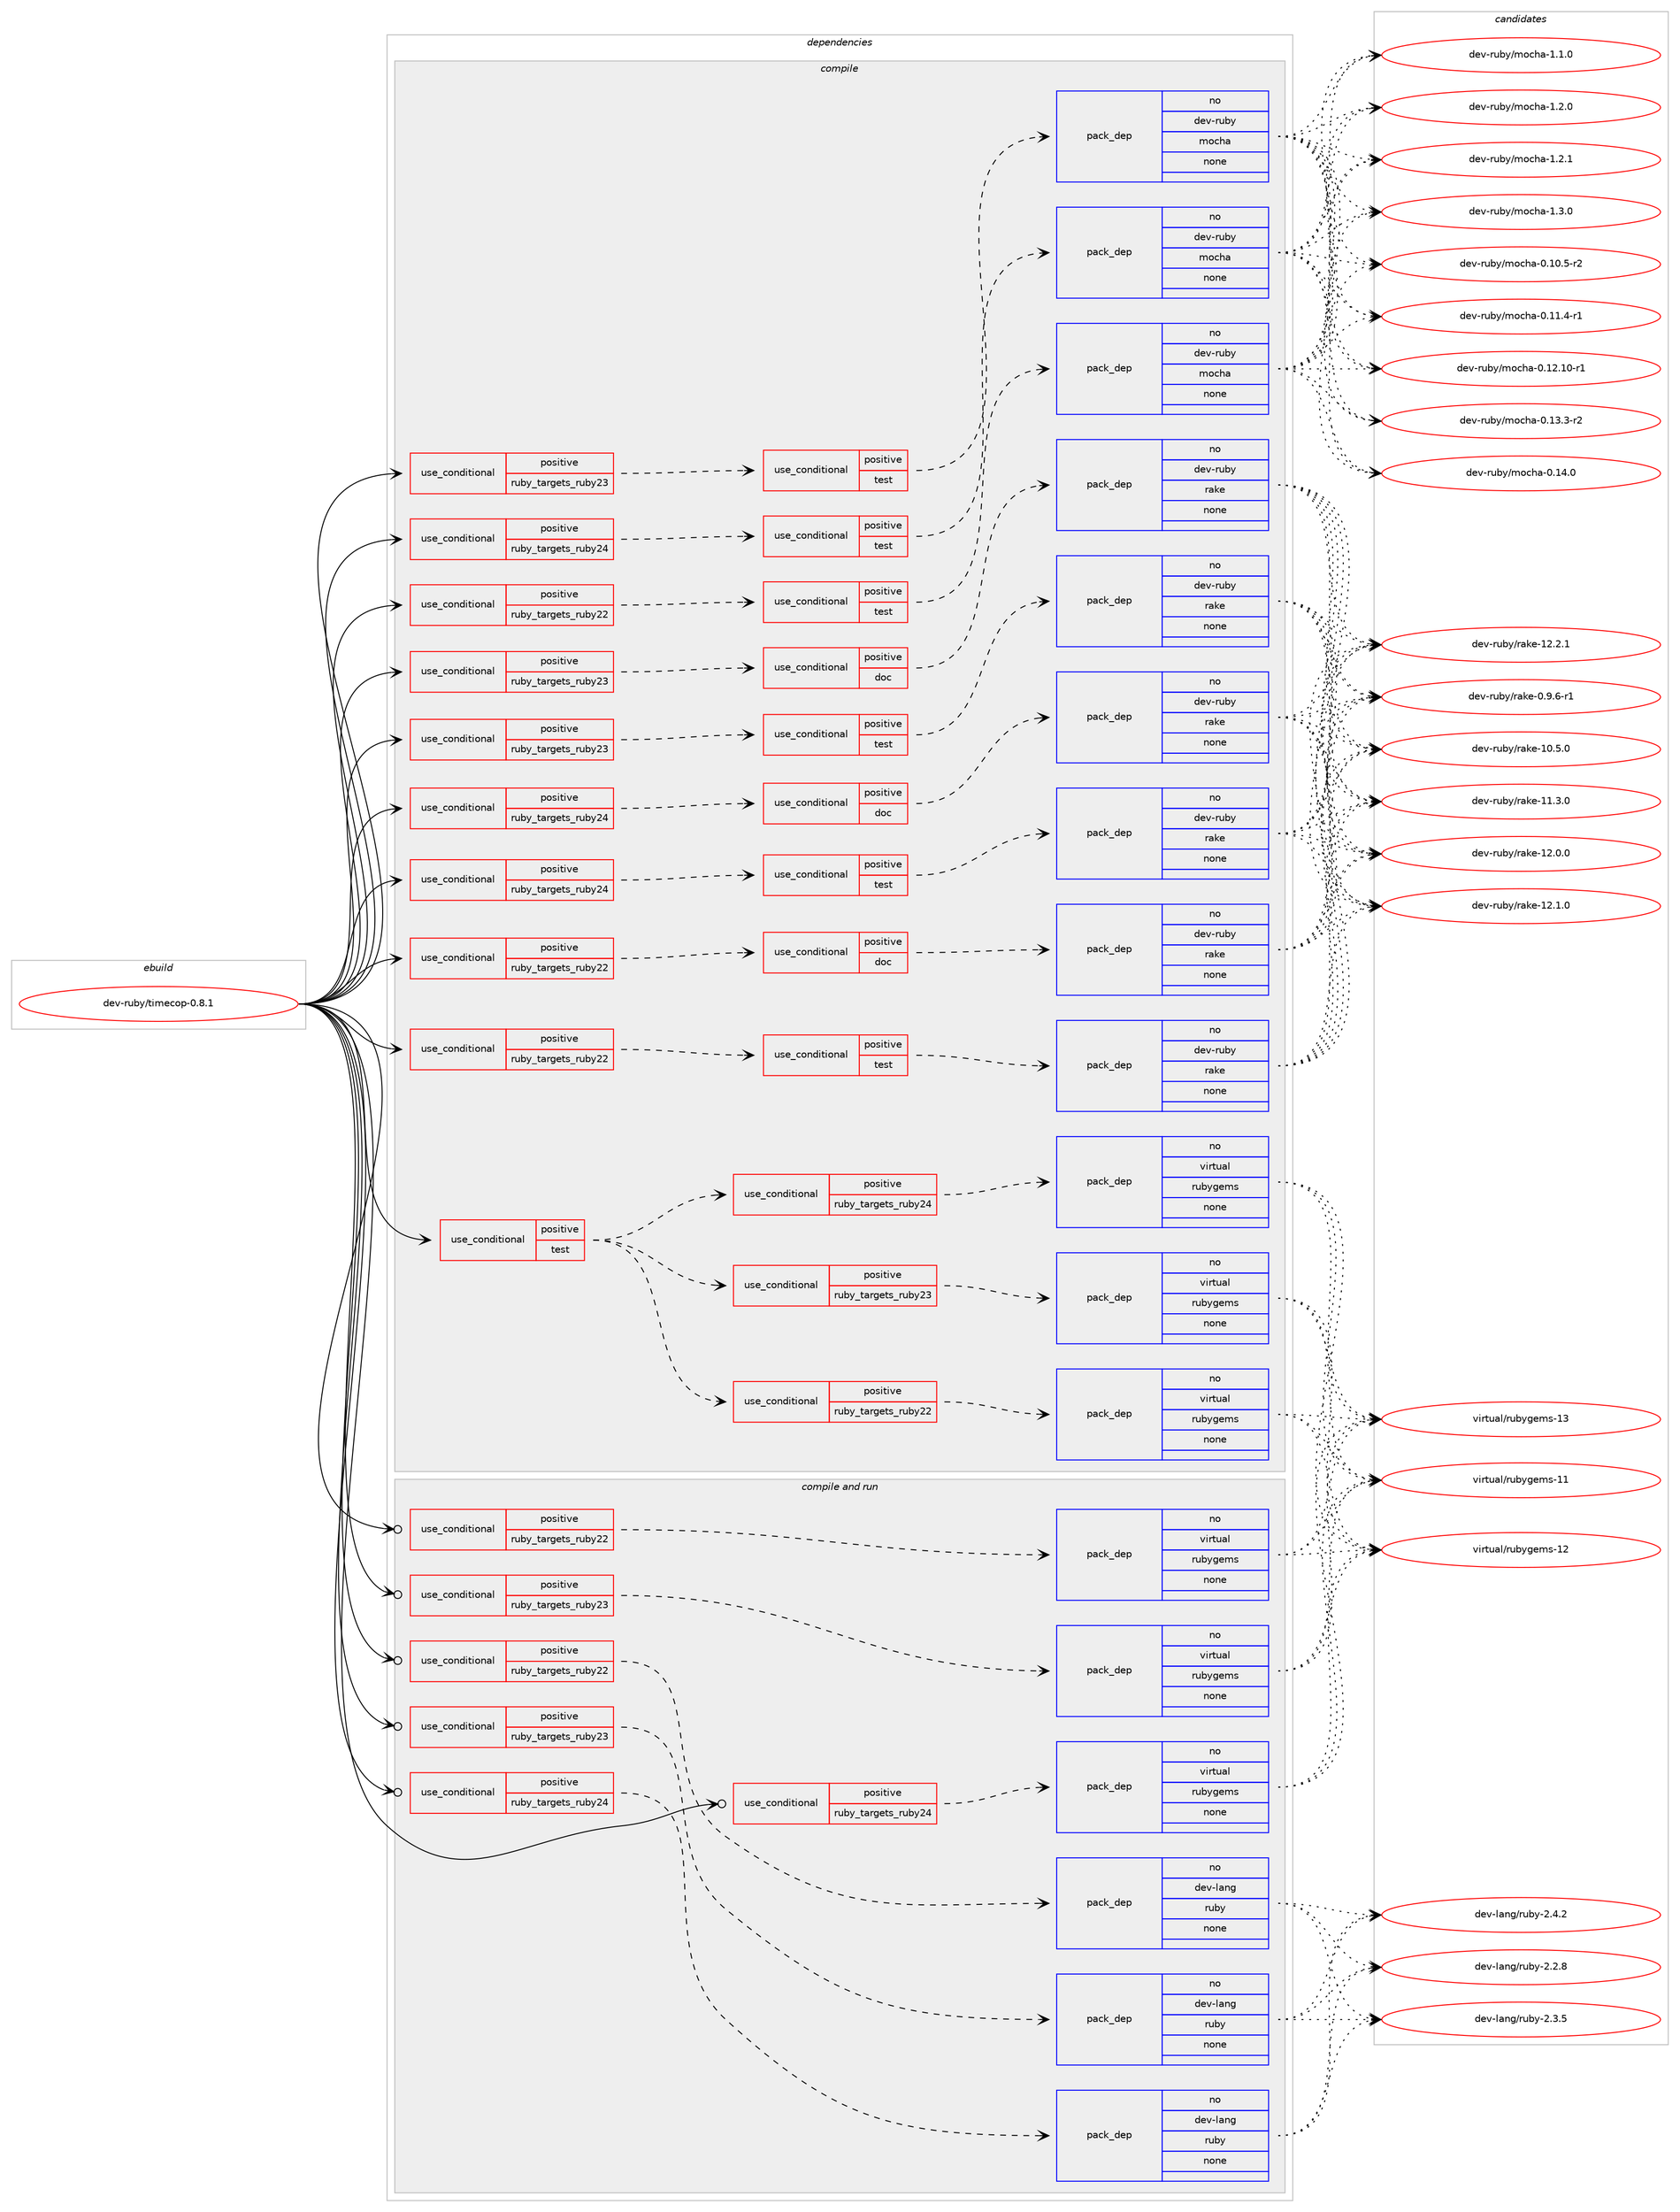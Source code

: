 digraph prolog {

# *************
# Graph options
# *************

newrank=true;
concentrate=true;
compound=true;
graph [rankdir=LR,fontname=Helvetica,fontsize=10,ranksep=1.5];#, ranksep=2.5, nodesep=0.2];
edge  [arrowhead=vee];
node  [fontname=Helvetica,fontsize=10];

# **********
# The ebuild
# **********

subgraph cluster_leftcol {
color=gray;
rank=same;
label=<<i>ebuild</i>>;
id [label="dev-ruby/timecop-0.8.1", color=red, width=4, href="../dev-ruby/timecop-0.8.1.svg"];
}

# ****************
# The dependencies
# ****************

subgraph cluster_midcol {
color=gray;
label=<<i>dependencies</i>>;
subgraph cluster_compile {
fillcolor="#eeeeee";
style=filled;
label=<<i>compile</i>>;
subgraph cond75161 {
dependency275025 [label=<<TABLE BORDER="0" CELLBORDER="1" CELLSPACING="0" CELLPADDING="4"><TR><TD ROWSPAN="3" CELLPADDING="10">use_conditional</TD></TR><TR><TD>positive</TD></TR><TR><TD>ruby_targets_ruby22</TD></TR></TABLE>>, shape=none, color=red];
subgraph cond75162 {
dependency275026 [label=<<TABLE BORDER="0" CELLBORDER="1" CELLSPACING="0" CELLPADDING="4"><TR><TD ROWSPAN="3" CELLPADDING="10">use_conditional</TD></TR><TR><TD>positive</TD></TR><TR><TD>doc</TD></TR></TABLE>>, shape=none, color=red];
subgraph pack195748 {
dependency275027 [label=<<TABLE BORDER="0" CELLBORDER="1" CELLSPACING="0" CELLPADDING="4" WIDTH="220"><TR><TD ROWSPAN="6" CELLPADDING="30">pack_dep</TD></TR><TR><TD WIDTH="110">no</TD></TR><TR><TD>dev-ruby</TD></TR><TR><TD>rake</TD></TR><TR><TD>none</TD></TR><TR><TD></TD></TR></TABLE>>, shape=none, color=blue];
}
dependency275026:e -> dependency275027:w [weight=20,style="dashed",arrowhead="vee"];
}
dependency275025:e -> dependency275026:w [weight=20,style="dashed",arrowhead="vee"];
}
id:e -> dependency275025:w [weight=20,style="solid",arrowhead="vee"];
subgraph cond75163 {
dependency275028 [label=<<TABLE BORDER="0" CELLBORDER="1" CELLSPACING="0" CELLPADDING="4"><TR><TD ROWSPAN="3" CELLPADDING="10">use_conditional</TD></TR><TR><TD>positive</TD></TR><TR><TD>ruby_targets_ruby22</TD></TR></TABLE>>, shape=none, color=red];
subgraph cond75164 {
dependency275029 [label=<<TABLE BORDER="0" CELLBORDER="1" CELLSPACING="0" CELLPADDING="4"><TR><TD ROWSPAN="3" CELLPADDING="10">use_conditional</TD></TR><TR><TD>positive</TD></TR><TR><TD>test</TD></TR></TABLE>>, shape=none, color=red];
subgraph pack195749 {
dependency275030 [label=<<TABLE BORDER="0" CELLBORDER="1" CELLSPACING="0" CELLPADDING="4" WIDTH="220"><TR><TD ROWSPAN="6" CELLPADDING="30">pack_dep</TD></TR><TR><TD WIDTH="110">no</TD></TR><TR><TD>dev-ruby</TD></TR><TR><TD>mocha</TD></TR><TR><TD>none</TD></TR><TR><TD></TD></TR></TABLE>>, shape=none, color=blue];
}
dependency275029:e -> dependency275030:w [weight=20,style="dashed",arrowhead="vee"];
}
dependency275028:e -> dependency275029:w [weight=20,style="dashed",arrowhead="vee"];
}
id:e -> dependency275028:w [weight=20,style="solid",arrowhead="vee"];
subgraph cond75165 {
dependency275031 [label=<<TABLE BORDER="0" CELLBORDER="1" CELLSPACING="0" CELLPADDING="4"><TR><TD ROWSPAN="3" CELLPADDING="10">use_conditional</TD></TR><TR><TD>positive</TD></TR><TR><TD>ruby_targets_ruby22</TD></TR></TABLE>>, shape=none, color=red];
subgraph cond75166 {
dependency275032 [label=<<TABLE BORDER="0" CELLBORDER="1" CELLSPACING="0" CELLPADDING="4"><TR><TD ROWSPAN="3" CELLPADDING="10">use_conditional</TD></TR><TR><TD>positive</TD></TR><TR><TD>test</TD></TR></TABLE>>, shape=none, color=red];
subgraph pack195750 {
dependency275033 [label=<<TABLE BORDER="0" CELLBORDER="1" CELLSPACING="0" CELLPADDING="4" WIDTH="220"><TR><TD ROWSPAN="6" CELLPADDING="30">pack_dep</TD></TR><TR><TD WIDTH="110">no</TD></TR><TR><TD>dev-ruby</TD></TR><TR><TD>rake</TD></TR><TR><TD>none</TD></TR><TR><TD></TD></TR></TABLE>>, shape=none, color=blue];
}
dependency275032:e -> dependency275033:w [weight=20,style="dashed",arrowhead="vee"];
}
dependency275031:e -> dependency275032:w [weight=20,style="dashed",arrowhead="vee"];
}
id:e -> dependency275031:w [weight=20,style="solid",arrowhead="vee"];
subgraph cond75167 {
dependency275034 [label=<<TABLE BORDER="0" CELLBORDER="1" CELLSPACING="0" CELLPADDING="4"><TR><TD ROWSPAN="3" CELLPADDING="10">use_conditional</TD></TR><TR><TD>positive</TD></TR><TR><TD>ruby_targets_ruby23</TD></TR></TABLE>>, shape=none, color=red];
subgraph cond75168 {
dependency275035 [label=<<TABLE BORDER="0" CELLBORDER="1" CELLSPACING="0" CELLPADDING="4"><TR><TD ROWSPAN="3" CELLPADDING="10">use_conditional</TD></TR><TR><TD>positive</TD></TR><TR><TD>doc</TD></TR></TABLE>>, shape=none, color=red];
subgraph pack195751 {
dependency275036 [label=<<TABLE BORDER="0" CELLBORDER="1" CELLSPACING="0" CELLPADDING="4" WIDTH="220"><TR><TD ROWSPAN="6" CELLPADDING="30">pack_dep</TD></TR><TR><TD WIDTH="110">no</TD></TR><TR><TD>dev-ruby</TD></TR><TR><TD>rake</TD></TR><TR><TD>none</TD></TR><TR><TD></TD></TR></TABLE>>, shape=none, color=blue];
}
dependency275035:e -> dependency275036:w [weight=20,style="dashed",arrowhead="vee"];
}
dependency275034:e -> dependency275035:w [weight=20,style="dashed",arrowhead="vee"];
}
id:e -> dependency275034:w [weight=20,style="solid",arrowhead="vee"];
subgraph cond75169 {
dependency275037 [label=<<TABLE BORDER="0" CELLBORDER="1" CELLSPACING="0" CELLPADDING="4"><TR><TD ROWSPAN="3" CELLPADDING="10">use_conditional</TD></TR><TR><TD>positive</TD></TR><TR><TD>ruby_targets_ruby23</TD></TR></TABLE>>, shape=none, color=red];
subgraph cond75170 {
dependency275038 [label=<<TABLE BORDER="0" CELLBORDER="1" CELLSPACING="0" CELLPADDING="4"><TR><TD ROWSPAN="3" CELLPADDING="10">use_conditional</TD></TR><TR><TD>positive</TD></TR><TR><TD>test</TD></TR></TABLE>>, shape=none, color=red];
subgraph pack195752 {
dependency275039 [label=<<TABLE BORDER="0" CELLBORDER="1" CELLSPACING="0" CELLPADDING="4" WIDTH="220"><TR><TD ROWSPAN="6" CELLPADDING="30">pack_dep</TD></TR><TR><TD WIDTH="110">no</TD></TR><TR><TD>dev-ruby</TD></TR><TR><TD>mocha</TD></TR><TR><TD>none</TD></TR><TR><TD></TD></TR></TABLE>>, shape=none, color=blue];
}
dependency275038:e -> dependency275039:w [weight=20,style="dashed",arrowhead="vee"];
}
dependency275037:e -> dependency275038:w [weight=20,style="dashed",arrowhead="vee"];
}
id:e -> dependency275037:w [weight=20,style="solid",arrowhead="vee"];
subgraph cond75171 {
dependency275040 [label=<<TABLE BORDER="0" CELLBORDER="1" CELLSPACING="0" CELLPADDING="4"><TR><TD ROWSPAN="3" CELLPADDING="10">use_conditional</TD></TR><TR><TD>positive</TD></TR><TR><TD>ruby_targets_ruby23</TD></TR></TABLE>>, shape=none, color=red];
subgraph cond75172 {
dependency275041 [label=<<TABLE BORDER="0" CELLBORDER="1" CELLSPACING="0" CELLPADDING="4"><TR><TD ROWSPAN="3" CELLPADDING="10">use_conditional</TD></TR><TR><TD>positive</TD></TR><TR><TD>test</TD></TR></TABLE>>, shape=none, color=red];
subgraph pack195753 {
dependency275042 [label=<<TABLE BORDER="0" CELLBORDER="1" CELLSPACING="0" CELLPADDING="4" WIDTH="220"><TR><TD ROWSPAN="6" CELLPADDING="30">pack_dep</TD></TR><TR><TD WIDTH="110">no</TD></TR><TR><TD>dev-ruby</TD></TR><TR><TD>rake</TD></TR><TR><TD>none</TD></TR><TR><TD></TD></TR></TABLE>>, shape=none, color=blue];
}
dependency275041:e -> dependency275042:w [weight=20,style="dashed",arrowhead="vee"];
}
dependency275040:e -> dependency275041:w [weight=20,style="dashed",arrowhead="vee"];
}
id:e -> dependency275040:w [weight=20,style="solid",arrowhead="vee"];
subgraph cond75173 {
dependency275043 [label=<<TABLE BORDER="0" CELLBORDER="1" CELLSPACING="0" CELLPADDING="4"><TR><TD ROWSPAN="3" CELLPADDING="10">use_conditional</TD></TR><TR><TD>positive</TD></TR><TR><TD>ruby_targets_ruby24</TD></TR></TABLE>>, shape=none, color=red];
subgraph cond75174 {
dependency275044 [label=<<TABLE BORDER="0" CELLBORDER="1" CELLSPACING="0" CELLPADDING="4"><TR><TD ROWSPAN="3" CELLPADDING="10">use_conditional</TD></TR><TR><TD>positive</TD></TR><TR><TD>doc</TD></TR></TABLE>>, shape=none, color=red];
subgraph pack195754 {
dependency275045 [label=<<TABLE BORDER="0" CELLBORDER="1" CELLSPACING="0" CELLPADDING="4" WIDTH="220"><TR><TD ROWSPAN="6" CELLPADDING="30">pack_dep</TD></TR><TR><TD WIDTH="110">no</TD></TR><TR><TD>dev-ruby</TD></TR><TR><TD>rake</TD></TR><TR><TD>none</TD></TR><TR><TD></TD></TR></TABLE>>, shape=none, color=blue];
}
dependency275044:e -> dependency275045:w [weight=20,style="dashed",arrowhead="vee"];
}
dependency275043:e -> dependency275044:w [weight=20,style="dashed",arrowhead="vee"];
}
id:e -> dependency275043:w [weight=20,style="solid",arrowhead="vee"];
subgraph cond75175 {
dependency275046 [label=<<TABLE BORDER="0" CELLBORDER="1" CELLSPACING="0" CELLPADDING="4"><TR><TD ROWSPAN="3" CELLPADDING="10">use_conditional</TD></TR><TR><TD>positive</TD></TR><TR><TD>ruby_targets_ruby24</TD></TR></TABLE>>, shape=none, color=red];
subgraph cond75176 {
dependency275047 [label=<<TABLE BORDER="0" CELLBORDER="1" CELLSPACING="0" CELLPADDING="4"><TR><TD ROWSPAN="3" CELLPADDING="10">use_conditional</TD></TR><TR><TD>positive</TD></TR><TR><TD>test</TD></TR></TABLE>>, shape=none, color=red];
subgraph pack195755 {
dependency275048 [label=<<TABLE BORDER="0" CELLBORDER="1" CELLSPACING="0" CELLPADDING="4" WIDTH="220"><TR><TD ROWSPAN="6" CELLPADDING="30">pack_dep</TD></TR><TR><TD WIDTH="110">no</TD></TR><TR><TD>dev-ruby</TD></TR><TR><TD>mocha</TD></TR><TR><TD>none</TD></TR><TR><TD></TD></TR></TABLE>>, shape=none, color=blue];
}
dependency275047:e -> dependency275048:w [weight=20,style="dashed",arrowhead="vee"];
}
dependency275046:e -> dependency275047:w [weight=20,style="dashed",arrowhead="vee"];
}
id:e -> dependency275046:w [weight=20,style="solid",arrowhead="vee"];
subgraph cond75177 {
dependency275049 [label=<<TABLE BORDER="0" CELLBORDER="1" CELLSPACING="0" CELLPADDING="4"><TR><TD ROWSPAN="3" CELLPADDING="10">use_conditional</TD></TR><TR><TD>positive</TD></TR><TR><TD>ruby_targets_ruby24</TD></TR></TABLE>>, shape=none, color=red];
subgraph cond75178 {
dependency275050 [label=<<TABLE BORDER="0" CELLBORDER="1" CELLSPACING="0" CELLPADDING="4"><TR><TD ROWSPAN="3" CELLPADDING="10">use_conditional</TD></TR><TR><TD>positive</TD></TR><TR><TD>test</TD></TR></TABLE>>, shape=none, color=red];
subgraph pack195756 {
dependency275051 [label=<<TABLE BORDER="0" CELLBORDER="1" CELLSPACING="0" CELLPADDING="4" WIDTH="220"><TR><TD ROWSPAN="6" CELLPADDING="30">pack_dep</TD></TR><TR><TD WIDTH="110">no</TD></TR><TR><TD>dev-ruby</TD></TR><TR><TD>rake</TD></TR><TR><TD>none</TD></TR><TR><TD></TD></TR></TABLE>>, shape=none, color=blue];
}
dependency275050:e -> dependency275051:w [weight=20,style="dashed",arrowhead="vee"];
}
dependency275049:e -> dependency275050:w [weight=20,style="dashed",arrowhead="vee"];
}
id:e -> dependency275049:w [weight=20,style="solid",arrowhead="vee"];
subgraph cond75179 {
dependency275052 [label=<<TABLE BORDER="0" CELLBORDER="1" CELLSPACING="0" CELLPADDING="4"><TR><TD ROWSPAN="3" CELLPADDING="10">use_conditional</TD></TR><TR><TD>positive</TD></TR><TR><TD>test</TD></TR></TABLE>>, shape=none, color=red];
subgraph cond75180 {
dependency275053 [label=<<TABLE BORDER="0" CELLBORDER="1" CELLSPACING="0" CELLPADDING="4"><TR><TD ROWSPAN="3" CELLPADDING="10">use_conditional</TD></TR><TR><TD>positive</TD></TR><TR><TD>ruby_targets_ruby22</TD></TR></TABLE>>, shape=none, color=red];
subgraph pack195757 {
dependency275054 [label=<<TABLE BORDER="0" CELLBORDER="1" CELLSPACING="0" CELLPADDING="4" WIDTH="220"><TR><TD ROWSPAN="6" CELLPADDING="30">pack_dep</TD></TR><TR><TD WIDTH="110">no</TD></TR><TR><TD>virtual</TD></TR><TR><TD>rubygems</TD></TR><TR><TD>none</TD></TR><TR><TD></TD></TR></TABLE>>, shape=none, color=blue];
}
dependency275053:e -> dependency275054:w [weight=20,style="dashed",arrowhead="vee"];
}
dependency275052:e -> dependency275053:w [weight=20,style="dashed",arrowhead="vee"];
subgraph cond75181 {
dependency275055 [label=<<TABLE BORDER="0" CELLBORDER="1" CELLSPACING="0" CELLPADDING="4"><TR><TD ROWSPAN="3" CELLPADDING="10">use_conditional</TD></TR><TR><TD>positive</TD></TR><TR><TD>ruby_targets_ruby23</TD></TR></TABLE>>, shape=none, color=red];
subgraph pack195758 {
dependency275056 [label=<<TABLE BORDER="0" CELLBORDER="1" CELLSPACING="0" CELLPADDING="4" WIDTH="220"><TR><TD ROWSPAN="6" CELLPADDING="30">pack_dep</TD></TR><TR><TD WIDTH="110">no</TD></TR><TR><TD>virtual</TD></TR><TR><TD>rubygems</TD></TR><TR><TD>none</TD></TR><TR><TD></TD></TR></TABLE>>, shape=none, color=blue];
}
dependency275055:e -> dependency275056:w [weight=20,style="dashed",arrowhead="vee"];
}
dependency275052:e -> dependency275055:w [weight=20,style="dashed",arrowhead="vee"];
subgraph cond75182 {
dependency275057 [label=<<TABLE BORDER="0" CELLBORDER="1" CELLSPACING="0" CELLPADDING="4"><TR><TD ROWSPAN="3" CELLPADDING="10">use_conditional</TD></TR><TR><TD>positive</TD></TR><TR><TD>ruby_targets_ruby24</TD></TR></TABLE>>, shape=none, color=red];
subgraph pack195759 {
dependency275058 [label=<<TABLE BORDER="0" CELLBORDER="1" CELLSPACING="0" CELLPADDING="4" WIDTH="220"><TR><TD ROWSPAN="6" CELLPADDING="30">pack_dep</TD></TR><TR><TD WIDTH="110">no</TD></TR><TR><TD>virtual</TD></TR><TR><TD>rubygems</TD></TR><TR><TD>none</TD></TR><TR><TD></TD></TR></TABLE>>, shape=none, color=blue];
}
dependency275057:e -> dependency275058:w [weight=20,style="dashed",arrowhead="vee"];
}
dependency275052:e -> dependency275057:w [weight=20,style="dashed",arrowhead="vee"];
}
id:e -> dependency275052:w [weight=20,style="solid",arrowhead="vee"];
}
subgraph cluster_compileandrun {
fillcolor="#eeeeee";
style=filled;
label=<<i>compile and run</i>>;
subgraph cond75183 {
dependency275059 [label=<<TABLE BORDER="0" CELLBORDER="1" CELLSPACING="0" CELLPADDING="4"><TR><TD ROWSPAN="3" CELLPADDING="10">use_conditional</TD></TR><TR><TD>positive</TD></TR><TR><TD>ruby_targets_ruby22</TD></TR></TABLE>>, shape=none, color=red];
subgraph pack195760 {
dependency275060 [label=<<TABLE BORDER="0" CELLBORDER="1" CELLSPACING="0" CELLPADDING="4" WIDTH="220"><TR><TD ROWSPAN="6" CELLPADDING="30">pack_dep</TD></TR><TR><TD WIDTH="110">no</TD></TR><TR><TD>dev-lang</TD></TR><TR><TD>ruby</TD></TR><TR><TD>none</TD></TR><TR><TD></TD></TR></TABLE>>, shape=none, color=blue];
}
dependency275059:e -> dependency275060:w [weight=20,style="dashed",arrowhead="vee"];
}
id:e -> dependency275059:w [weight=20,style="solid",arrowhead="odotvee"];
subgraph cond75184 {
dependency275061 [label=<<TABLE BORDER="0" CELLBORDER="1" CELLSPACING="0" CELLPADDING="4"><TR><TD ROWSPAN="3" CELLPADDING="10">use_conditional</TD></TR><TR><TD>positive</TD></TR><TR><TD>ruby_targets_ruby22</TD></TR></TABLE>>, shape=none, color=red];
subgraph pack195761 {
dependency275062 [label=<<TABLE BORDER="0" CELLBORDER="1" CELLSPACING="0" CELLPADDING="4" WIDTH="220"><TR><TD ROWSPAN="6" CELLPADDING="30">pack_dep</TD></TR><TR><TD WIDTH="110">no</TD></TR><TR><TD>virtual</TD></TR><TR><TD>rubygems</TD></TR><TR><TD>none</TD></TR><TR><TD></TD></TR></TABLE>>, shape=none, color=blue];
}
dependency275061:e -> dependency275062:w [weight=20,style="dashed",arrowhead="vee"];
}
id:e -> dependency275061:w [weight=20,style="solid",arrowhead="odotvee"];
subgraph cond75185 {
dependency275063 [label=<<TABLE BORDER="0" CELLBORDER="1" CELLSPACING="0" CELLPADDING="4"><TR><TD ROWSPAN="3" CELLPADDING="10">use_conditional</TD></TR><TR><TD>positive</TD></TR><TR><TD>ruby_targets_ruby23</TD></TR></TABLE>>, shape=none, color=red];
subgraph pack195762 {
dependency275064 [label=<<TABLE BORDER="0" CELLBORDER="1" CELLSPACING="0" CELLPADDING="4" WIDTH="220"><TR><TD ROWSPAN="6" CELLPADDING="30">pack_dep</TD></TR><TR><TD WIDTH="110">no</TD></TR><TR><TD>dev-lang</TD></TR><TR><TD>ruby</TD></TR><TR><TD>none</TD></TR><TR><TD></TD></TR></TABLE>>, shape=none, color=blue];
}
dependency275063:e -> dependency275064:w [weight=20,style="dashed",arrowhead="vee"];
}
id:e -> dependency275063:w [weight=20,style="solid",arrowhead="odotvee"];
subgraph cond75186 {
dependency275065 [label=<<TABLE BORDER="0" CELLBORDER="1" CELLSPACING="0" CELLPADDING="4"><TR><TD ROWSPAN="3" CELLPADDING="10">use_conditional</TD></TR><TR><TD>positive</TD></TR><TR><TD>ruby_targets_ruby23</TD></TR></TABLE>>, shape=none, color=red];
subgraph pack195763 {
dependency275066 [label=<<TABLE BORDER="0" CELLBORDER="1" CELLSPACING="0" CELLPADDING="4" WIDTH="220"><TR><TD ROWSPAN="6" CELLPADDING="30">pack_dep</TD></TR><TR><TD WIDTH="110">no</TD></TR><TR><TD>virtual</TD></TR><TR><TD>rubygems</TD></TR><TR><TD>none</TD></TR><TR><TD></TD></TR></TABLE>>, shape=none, color=blue];
}
dependency275065:e -> dependency275066:w [weight=20,style="dashed",arrowhead="vee"];
}
id:e -> dependency275065:w [weight=20,style="solid",arrowhead="odotvee"];
subgraph cond75187 {
dependency275067 [label=<<TABLE BORDER="0" CELLBORDER="1" CELLSPACING="0" CELLPADDING="4"><TR><TD ROWSPAN="3" CELLPADDING="10">use_conditional</TD></TR><TR><TD>positive</TD></TR><TR><TD>ruby_targets_ruby24</TD></TR></TABLE>>, shape=none, color=red];
subgraph pack195764 {
dependency275068 [label=<<TABLE BORDER="0" CELLBORDER="1" CELLSPACING="0" CELLPADDING="4" WIDTH="220"><TR><TD ROWSPAN="6" CELLPADDING="30">pack_dep</TD></TR><TR><TD WIDTH="110">no</TD></TR><TR><TD>dev-lang</TD></TR><TR><TD>ruby</TD></TR><TR><TD>none</TD></TR><TR><TD></TD></TR></TABLE>>, shape=none, color=blue];
}
dependency275067:e -> dependency275068:w [weight=20,style="dashed",arrowhead="vee"];
}
id:e -> dependency275067:w [weight=20,style="solid",arrowhead="odotvee"];
subgraph cond75188 {
dependency275069 [label=<<TABLE BORDER="0" CELLBORDER="1" CELLSPACING="0" CELLPADDING="4"><TR><TD ROWSPAN="3" CELLPADDING="10">use_conditional</TD></TR><TR><TD>positive</TD></TR><TR><TD>ruby_targets_ruby24</TD></TR></TABLE>>, shape=none, color=red];
subgraph pack195765 {
dependency275070 [label=<<TABLE BORDER="0" CELLBORDER="1" CELLSPACING="0" CELLPADDING="4" WIDTH="220"><TR><TD ROWSPAN="6" CELLPADDING="30">pack_dep</TD></TR><TR><TD WIDTH="110">no</TD></TR><TR><TD>virtual</TD></TR><TR><TD>rubygems</TD></TR><TR><TD>none</TD></TR><TR><TD></TD></TR></TABLE>>, shape=none, color=blue];
}
dependency275069:e -> dependency275070:w [weight=20,style="dashed",arrowhead="vee"];
}
id:e -> dependency275069:w [weight=20,style="solid",arrowhead="odotvee"];
}
subgraph cluster_run {
fillcolor="#eeeeee";
style=filled;
label=<<i>run</i>>;
}
}

# **************
# The candidates
# **************

subgraph cluster_choices {
rank=same;
color=gray;
label=<<i>candidates</i>>;

subgraph choice195748 {
color=black;
nodesep=1;
choice100101118451141179812147114971071014548465746544511449 [label="dev-ruby/rake-0.9.6-r1", color=red, width=4,href="../dev-ruby/rake-0.9.6-r1.svg"];
choice1001011184511411798121471149710710145494846534648 [label="dev-ruby/rake-10.5.0", color=red, width=4,href="../dev-ruby/rake-10.5.0.svg"];
choice1001011184511411798121471149710710145494946514648 [label="dev-ruby/rake-11.3.0", color=red, width=4,href="../dev-ruby/rake-11.3.0.svg"];
choice1001011184511411798121471149710710145495046484648 [label="dev-ruby/rake-12.0.0", color=red, width=4,href="../dev-ruby/rake-12.0.0.svg"];
choice1001011184511411798121471149710710145495046494648 [label="dev-ruby/rake-12.1.0", color=red, width=4,href="../dev-ruby/rake-12.1.0.svg"];
choice1001011184511411798121471149710710145495046504649 [label="dev-ruby/rake-12.2.1", color=red, width=4,href="../dev-ruby/rake-12.2.1.svg"];
dependency275027:e -> choice100101118451141179812147114971071014548465746544511449:w [style=dotted,weight="100"];
dependency275027:e -> choice1001011184511411798121471149710710145494846534648:w [style=dotted,weight="100"];
dependency275027:e -> choice1001011184511411798121471149710710145494946514648:w [style=dotted,weight="100"];
dependency275027:e -> choice1001011184511411798121471149710710145495046484648:w [style=dotted,weight="100"];
dependency275027:e -> choice1001011184511411798121471149710710145495046494648:w [style=dotted,weight="100"];
dependency275027:e -> choice1001011184511411798121471149710710145495046504649:w [style=dotted,weight="100"];
}
subgraph choice195749 {
color=black;
nodesep=1;
choice1001011184511411798121471091119910497454846494846534511450 [label="dev-ruby/mocha-0.10.5-r2", color=red, width=4,href="../dev-ruby/mocha-0.10.5-r2.svg"];
choice1001011184511411798121471091119910497454846494946524511449 [label="dev-ruby/mocha-0.11.4-r1", color=red, width=4,href="../dev-ruby/mocha-0.11.4-r1.svg"];
choice100101118451141179812147109111991049745484649504649484511449 [label="dev-ruby/mocha-0.12.10-r1", color=red, width=4,href="../dev-ruby/mocha-0.12.10-r1.svg"];
choice1001011184511411798121471091119910497454846495146514511450 [label="dev-ruby/mocha-0.13.3-r2", color=red, width=4,href="../dev-ruby/mocha-0.13.3-r2.svg"];
choice100101118451141179812147109111991049745484649524648 [label="dev-ruby/mocha-0.14.0", color=red, width=4,href="../dev-ruby/mocha-0.14.0.svg"];
choice1001011184511411798121471091119910497454946494648 [label="dev-ruby/mocha-1.1.0", color=red, width=4,href="../dev-ruby/mocha-1.1.0.svg"];
choice1001011184511411798121471091119910497454946504648 [label="dev-ruby/mocha-1.2.0", color=red, width=4,href="../dev-ruby/mocha-1.2.0.svg"];
choice1001011184511411798121471091119910497454946504649 [label="dev-ruby/mocha-1.2.1", color=red, width=4,href="../dev-ruby/mocha-1.2.1.svg"];
choice1001011184511411798121471091119910497454946514648 [label="dev-ruby/mocha-1.3.0", color=red, width=4,href="../dev-ruby/mocha-1.3.0.svg"];
dependency275030:e -> choice1001011184511411798121471091119910497454846494846534511450:w [style=dotted,weight="100"];
dependency275030:e -> choice1001011184511411798121471091119910497454846494946524511449:w [style=dotted,weight="100"];
dependency275030:e -> choice100101118451141179812147109111991049745484649504649484511449:w [style=dotted,weight="100"];
dependency275030:e -> choice1001011184511411798121471091119910497454846495146514511450:w [style=dotted,weight="100"];
dependency275030:e -> choice100101118451141179812147109111991049745484649524648:w [style=dotted,weight="100"];
dependency275030:e -> choice1001011184511411798121471091119910497454946494648:w [style=dotted,weight="100"];
dependency275030:e -> choice1001011184511411798121471091119910497454946504648:w [style=dotted,weight="100"];
dependency275030:e -> choice1001011184511411798121471091119910497454946504649:w [style=dotted,weight="100"];
dependency275030:e -> choice1001011184511411798121471091119910497454946514648:w [style=dotted,weight="100"];
}
subgraph choice195750 {
color=black;
nodesep=1;
choice100101118451141179812147114971071014548465746544511449 [label="dev-ruby/rake-0.9.6-r1", color=red, width=4,href="../dev-ruby/rake-0.9.6-r1.svg"];
choice1001011184511411798121471149710710145494846534648 [label="dev-ruby/rake-10.5.0", color=red, width=4,href="../dev-ruby/rake-10.5.0.svg"];
choice1001011184511411798121471149710710145494946514648 [label="dev-ruby/rake-11.3.0", color=red, width=4,href="../dev-ruby/rake-11.3.0.svg"];
choice1001011184511411798121471149710710145495046484648 [label="dev-ruby/rake-12.0.0", color=red, width=4,href="../dev-ruby/rake-12.0.0.svg"];
choice1001011184511411798121471149710710145495046494648 [label="dev-ruby/rake-12.1.0", color=red, width=4,href="../dev-ruby/rake-12.1.0.svg"];
choice1001011184511411798121471149710710145495046504649 [label="dev-ruby/rake-12.2.1", color=red, width=4,href="../dev-ruby/rake-12.2.1.svg"];
dependency275033:e -> choice100101118451141179812147114971071014548465746544511449:w [style=dotted,weight="100"];
dependency275033:e -> choice1001011184511411798121471149710710145494846534648:w [style=dotted,weight="100"];
dependency275033:e -> choice1001011184511411798121471149710710145494946514648:w [style=dotted,weight="100"];
dependency275033:e -> choice1001011184511411798121471149710710145495046484648:w [style=dotted,weight="100"];
dependency275033:e -> choice1001011184511411798121471149710710145495046494648:w [style=dotted,weight="100"];
dependency275033:e -> choice1001011184511411798121471149710710145495046504649:w [style=dotted,weight="100"];
}
subgraph choice195751 {
color=black;
nodesep=1;
choice100101118451141179812147114971071014548465746544511449 [label="dev-ruby/rake-0.9.6-r1", color=red, width=4,href="../dev-ruby/rake-0.9.6-r1.svg"];
choice1001011184511411798121471149710710145494846534648 [label="dev-ruby/rake-10.5.0", color=red, width=4,href="../dev-ruby/rake-10.5.0.svg"];
choice1001011184511411798121471149710710145494946514648 [label="dev-ruby/rake-11.3.0", color=red, width=4,href="../dev-ruby/rake-11.3.0.svg"];
choice1001011184511411798121471149710710145495046484648 [label="dev-ruby/rake-12.0.0", color=red, width=4,href="../dev-ruby/rake-12.0.0.svg"];
choice1001011184511411798121471149710710145495046494648 [label="dev-ruby/rake-12.1.0", color=red, width=4,href="../dev-ruby/rake-12.1.0.svg"];
choice1001011184511411798121471149710710145495046504649 [label="dev-ruby/rake-12.2.1", color=red, width=4,href="../dev-ruby/rake-12.2.1.svg"];
dependency275036:e -> choice100101118451141179812147114971071014548465746544511449:w [style=dotted,weight="100"];
dependency275036:e -> choice1001011184511411798121471149710710145494846534648:w [style=dotted,weight="100"];
dependency275036:e -> choice1001011184511411798121471149710710145494946514648:w [style=dotted,weight="100"];
dependency275036:e -> choice1001011184511411798121471149710710145495046484648:w [style=dotted,weight="100"];
dependency275036:e -> choice1001011184511411798121471149710710145495046494648:w [style=dotted,weight="100"];
dependency275036:e -> choice1001011184511411798121471149710710145495046504649:w [style=dotted,weight="100"];
}
subgraph choice195752 {
color=black;
nodesep=1;
choice1001011184511411798121471091119910497454846494846534511450 [label="dev-ruby/mocha-0.10.5-r2", color=red, width=4,href="../dev-ruby/mocha-0.10.5-r2.svg"];
choice1001011184511411798121471091119910497454846494946524511449 [label="dev-ruby/mocha-0.11.4-r1", color=red, width=4,href="../dev-ruby/mocha-0.11.4-r1.svg"];
choice100101118451141179812147109111991049745484649504649484511449 [label="dev-ruby/mocha-0.12.10-r1", color=red, width=4,href="../dev-ruby/mocha-0.12.10-r1.svg"];
choice1001011184511411798121471091119910497454846495146514511450 [label="dev-ruby/mocha-0.13.3-r2", color=red, width=4,href="../dev-ruby/mocha-0.13.3-r2.svg"];
choice100101118451141179812147109111991049745484649524648 [label="dev-ruby/mocha-0.14.0", color=red, width=4,href="../dev-ruby/mocha-0.14.0.svg"];
choice1001011184511411798121471091119910497454946494648 [label="dev-ruby/mocha-1.1.0", color=red, width=4,href="../dev-ruby/mocha-1.1.0.svg"];
choice1001011184511411798121471091119910497454946504648 [label="dev-ruby/mocha-1.2.0", color=red, width=4,href="../dev-ruby/mocha-1.2.0.svg"];
choice1001011184511411798121471091119910497454946504649 [label="dev-ruby/mocha-1.2.1", color=red, width=4,href="../dev-ruby/mocha-1.2.1.svg"];
choice1001011184511411798121471091119910497454946514648 [label="dev-ruby/mocha-1.3.0", color=red, width=4,href="../dev-ruby/mocha-1.3.0.svg"];
dependency275039:e -> choice1001011184511411798121471091119910497454846494846534511450:w [style=dotted,weight="100"];
dependency275039:e -> choice1001011184511411798121471091119910497454846494946524511449:w [style=dotted,weight="100"];
dependency275039:e -> choice100101118451141179812147109111991049745484649504649484511449:w [style=dotted,weight="100"];
dependency275039:e -> choice1001011184511411798121471091119910497454846495146514511450:w [style=dotted,weight="100"];
dependency275039:e -> choice100101118451141179812147109111991049745484649524648:w [style=dotted,weight="100"];
dependency275039:e -> choice1001011184511411798121471091119910497454946494648:w [style=dotted,weight="100"];
dependency275039:e -> choice1001011184511411798121471091119910497454946504648:w [style=dotted,weight="100"];
dependency275039:e -> choice1001011184511411798121471091119910497454946504649:w [style=dotted,weight="100"];
dependency275039:e -> choice1001011184511411798121471091119910497454946514648:w [style=dotted,weight="100"];
}
subgraph choice195753 {
color=black;
nodesep=1;
choice100101118451141179812147114971071014548465746544511449 [label="dev-ruby/rake-0.9.6-r1", color=red, width=4,href="../dev-ruby/rake-0.9.6-r1.svg"];
choice1001011184511411798121471149710710145494846534648 [label="dev-ruby/rake-10.5.0", color=red, width=4,href="../dev-ruby/rake-10.5.0.svg"];
choice1001011184511411798121471149710710145494946514648 [label="dev-ruby/rake-11.3.0", color=red, width=4,href="../dev-ruby/rake-11.3.0.svg"];
choice1001011184511411798121471149710710145495046484648 [label="dev-ruby/rake-12.0.0", color=red, width=4,href="../dev-ruby/rake-12.0.0.svg"];
choice1001011184511411798121471149710710145495046494648 [label="dev-ruby/rake-12.1.0", color=red, width=4,href="../dev-ruby/rake-12.1.0.svg"];
choice1001011184511411798121471149710710145495046504649 [label="dev-ruby/rake-12.2.1", color=red, width=4,href="../dev-ruby/rake-12.2.1.svg"];
dependency275042:e -> choice100101118451141179812147114971071014548465746544511449:w [style=dotted,weight="100"];
dependency275042:e -> choice1001011184511411798121471149710710145494846534648:w [style=dotted,weight="100"];
dependency275042:e -> choice1001011184511411798121471149710710145494946514648:w [style=dotted,weight="100"];
dependency275042:e -> choice1001011184511411798121471149710710145495046484648:w [style=dotted,weight="100"];
dependency275042:e -> choice1001011184511411798121471149710710145495046494648:w [style=dotted,weight="100"];
dependency275042:e -> choice1001011184511411798121471149710710145495046504649:w [style=dotted,weight="100"];
}
subgraph choice195754 {
color=black;
nodesep=1;
choice100101118451141179812147114971071014548465746544511449 [label="dev-ruby/rake-0.9.6-r1", color=red, width=4,href="../dev-ruby/rake-0.9.6-r1.svg"];
choice1001011184511411798121471149710710145494846534648 [label="dev-ruby/rake-10.5.0", color=red, width=4,href="../dev-ruby/rake-10.5.0.svg"];
choice1001011184511411798121471149710710145494946514648 [label="dev-ruby/rake-11.3.0", color=red, width=4,href="../dev-ruby/rake-11.3.0.svg"];
choice1001011184511411798121471149710710145495046484648 [label="dev-ruby/rake-12.0.0", color=red, width=4,href="../dev-ruby/rake-12.0.0.svg"];
choice1001011184511411798121471149710710145495046494648 [label="dev-ruby/rake-12.1.0", color=red, width=4,href="../dev-ruby/rake-12.1.0.svg"];
choice1001011184511411798121471149710710145495046504649 [label="dev-ruby/rake-12.2.1", color=red, width=4,href="../dev-ruby/rake-12.2.1.svg"];
dependency275045:e -> choice100101118451141179812147114971071014548465746544511449:w [style=dotted,weight="100"];
dependency275045:e -> choice1001011184511411798121471149710710145494846534648:w [style=dotted,weight="100"];
dependency275045:e -> choice1001011184511411798121471149710710145494946514648:w [style=dotted,weight="100"];
dependency275045:e -> choice1001011184511411798121471149710710145495046484648:w [style=dotted,weight="100"];
dependency275045:e -> choice1001011184511411798121471149710710145495046494648:w [style=dotted,weight="100"];
dependency275045:e -> choice1001011184511411798121471149710710145495046504649:w [style=dotted,weight="100"];
}
subgraph choice195755 {
color=black;
nodesep=1;
choice1001011184511411798121471091119910497454846494846534511450 [label="dev-ruby/mocha-0.10.5-r2", color=red, width=4,href="../dev-ruby/mocha-0.10.5-r2.svg"];
choice1001011184511411798121471091119910497454846494946524511449 [label="dev-ruby/mocha-0.11.4-r1", color=red, width=4,href="../dev-ruby/mocha-0.11.4-r1.svg"];
choice100101118451141179812147109111991049745484649504649484511449 [label="dev-ruby/mocha-0.12.10-r1", color=red, width=4,href="../dev-ruby/mocha-0.12.10-r1.svg"];
choice1001011184511411798121471091119910497454846495146514511450 [label="dev-ruby/mocha-0.13.3-r2", color=red, width=4,href="../dev-ruby/mocha-0.13.3-r2.svg"];
choice100101118451141179812147109111991049745484649524648 [label="dev-ruby/mocha-0.14.0", color=red, width=4,href="../dev-ruby/mocha-0.14.0.svg"];
choice1001011184511411798121471091119910497454946494648 [label="dev-ruby/mocha-1.1.0", color=red, width=4,href="../dev-ruby/mocha-1.1.0.svg"];
choice1001011184511411798121471091119910497454946504648 [label="dev-ruby/mocha-1.2.0", color=red, width=4,href="../dev-ruby/mocha-1.2.0.svg"];
choice1001011184511411798121471091119910497454946504649 [label="dev-ruby/mocha-1.2.1", color=red, width=4,href="../dev-ruby/mocha-1.2.1.svg"];
choice1001011184511411798121471091119910497454946514648 [label="dev-ruby/mocha-1.3.0", color=red, width=4,href="../dev-ruby/mocha-1.3.0.svg"];
dependency275048:e -> choice1001011184511411798121471091119910497454846494846534511450:w [style=dotted,weight="100"];
dependency275048:e -> choice1001011184511411798121471091119910497454846494946524511449:w [style=dotted,weight="100"];
dependency275048:e -> choice100101118451141179812147109111991049745484649504649484511449:w [style=dotted,weight="100"];
dependency275048:e -> choice1001011184511411798121471091119910497454846495146514511450:w [style=dotted,weight="100"];
dependency275048:e -> choice100101118451141179812147109111991049745484649524648:w [style=dotted,weight="100"];
dependency275048:e -> choice1001011184511411798121471091119910497454946494648:w [style=dotted,weight="100"];
dependency275048:e -> choice1001011184511411798121471091119910497454946504648:w [style=dotted,weight="100"];
dependency275048:e -> choice1001011184511411798121471091119910497454946504649:w [style=dotted,weight="100"];
dependency275048:e -> choice1001011184511411798121471091119910497454946514648:w [style=dotted,weight="100"];
}
subgraph choice195756 {
color=black;
nodesep=1;
choice100101118451141179812147114971071014548465746544511449 [label="dev-ruby/rake-0.9.6-r1", color=red, width=4,href="../dev-ruby/rake-0.9.6-r1.svg"];
choice1001011184511411798121471149710710145494846534648 [label="dev-ruby/rake-10.5.0", color=red, width=4,href="../dev-ruby/rake-10.5.0.svg"];
choice1001011184511411798121471149710710145494946514648 [label="dev-ruby/rake-11.3.0", color=red, width=4,href="../dev-ruby/rake-11.3.0.svg"];
choice1001011184511411798121471149710710145495046484648 [label="dev-ruby/rake-12.0.0", color=red, width=4,href="../dev-ruby/rake-12.0.0.svg"];
choice1001011184511411798121471149710710145495046494648 [label="dev-ruby/rake-12.1.0", color=red, width=4,href="../dev-ruby/rake-12.1.0.svg"];
choice1001011184511411798121471149710710145495046504649 [label="dev-ruby/rake-12.2.1", color=red, width=4,href="../dev-ruby/rake-12.2.1.svg"];
dependency275051:e -> choice100101118451141179812147114971071014548465746544511449:w [style=dotted,weight="100"];
dependency275051:e -> choice1001011184511411798121471149710710145494846534648:w [style=dotted,weight="100"];
dependency275051:e -> choice1001011184511411798121471149710710145494946514648:w [style=dotted,weight="100"];
dependency275051:e -> choice1001011184511411798121471149710710145495046484648:w [style=dotted,weight="100"];
dependency275051:e -> choice1001011184511411798121471149710710145495046494648:w [style=dotted,weight="100"];
dependency275051:e -> choice1001011184511411798121471149710710145495046504649:w [style=dotted,weight="100"];
}
subgraph choice195757 {
color=black;
nodesep=1;
choice118105114116117971084711411798121103101109115454949 [label="virtual/rubygems-11", color=red, width=4,href="../virtual/rubygems-11.svg"];
choice118105114116117971084711411798121103101109115454950 [label="virtual/rubygems-12", color=red, width=4,href="../virtual/rubygems-12.svg"];
choice118105114116117971084711411798121103101109115454951 [label="virtual/rubygems-13", color=red, width=4,href="../virtual/rubygems-13.svg"];
dependency275054:e -> choice118105114116117971084711411798121103101109115454949:w [style=dotted,weight="100"];
dependency275054:e -> choice118105114116117971084711411798121103101109115454950:w [style=dotted,weight="100"];
dependency275054:e -> choice118105114116117971084711411798121103101109115454951:w [style=dotted,weight="100"];
}
subgraph choice195758 {
color=black;
nodesep=1;
choice118105114116117971084711411798121103101109115454949 [label="virtual/rubygems-11", color=red, width=4,href="../virtual/rubygems-11.svg"];
choice118105114116117971084711411798121103101109115454950 [label="virtual/rubygems-12", color=red, width=4,href="../virtual/rubygems-12.svg"];
choice118105114116117971084711411798121103101109115454951 [label="virtual/rubygems-13", color=red, width=4,href="../virtual/rubygems-13.svg"];
dependency275056:e -> choice118105114116117971084711411798121103101109115454949:w [style=dotted,weight="100"];
dependency275056:e -> choice118105114116117971084711411798121103101109115454950:w [style=dotted,weight="100"];
dependency275056:e -> choice118105114116117971084711411798121103101109115454951:w [style=dotted,weight="100"];
}
subgraph choice195759 {
color=black;
nodesep=1;
choice118105114116117971084711411798121103101109115454949 [label="virtual/rubygems-11", color=red, width=4,href="../virtual/rubygems-11.svg"];
choice118105114116117971084711411798121103101109115454950 [label="virtual/rubygems-12", color=red, width=4,href="../virtual/rubygems-12.svg"];
choice118105114116117971084711411798121103101109115454951 [label="virtual/rubygems-13", color=red, width=4,href="../virtual/rubygems-13.svg"];
dependency275058:e -> choice118105114116117971084711411798121103101109115454949:w [style=dotted,weight="100"];
dependency275058:e -> choice118105114116117971084711411798121103101109115454950:w [style=dotted,weight="100"];
dependency275058:e -> choice118105114116117971084711411798121103101109115454951:w [style=dotted,weight="100"];
}
subgraph choice195760 {
color=black;
nodesep=1;
choice10010111845108971101034711411798121455046504656 [label="dev-lang/ruby-2.2.8", color=red, width=4,href="../dev-lang/ruby-2.2.8.svg"];
choice10010111845108971101034711411798121455046514653 [label="dev-lang/ruby-2.3.5", color=red, width=4,href="../dev-lang/ruby-2.3.5.svg"];
choice10010111845108971101034711411798121455046524650 [label="dev-lang/ruby-2.4.2", color=red, width=4,href="../dev-lang/ruby-2.4.2.svg"];
dependency275060:e -> choice10010111845108971101034711411798121455046504656:w [style=dotted,weight="100"];
dependency275060:e -> choice10010111845108971101034711411798121455046514653:w [style=dotted,weight="100"];
dependency275060:e -> choice10010111845108971101034711411798121455046524650:w [style=dotted,weight="100"];
}
subgraph choice195761 {
color=black;
nodesep=1;
choice118105114116117971084711411798121103101109115454949 [label="virtual/rubygems-11", color=red, width=4,href="../virtual/rubygems-11.svg"];
choice118105114116117971084711411798121103101109115454950 [label="virtual/rubygems-12", color=red, width=4,href="../virtual/rubygems-12.svg"];
choice118105114116117971084711411798121103101109115454951 [label="virtual/rubygems-13", color=red, width=4,href="../virtual/rubygems-13.svg"];
dependency275062:e -> choice118105114116117971084711411798121103101109115454949:w [style=dotted,weight="100"];
dependency275062:e -> choice118105114116117971084711411798121103101109115454950:w [style=dotted,weight="100"];
dependency275062:e -> choice118105114116117971084711411798121103101109115454951:w [style=dotted,weight="100"];
}
subgraph choice195762 {
color=black;
nodesep=1;
choice10010111845108971101034711411798121455046504656 [label="dev-lang/ruby-2.2.8", color=red, width=4,href="../dev-lang/ruby-2.2.8.svg"];
choice10010111845108971101034711411798121455046514653 [label="dev-lang/ruby-2.3.5", color=red, width=4,href="../dev-lang/ruby-2.3.5.svg"];
choice10010111845108971101034711411798121455046524650 [label="dev-lang/ruby-2.4.2", color=red, width=4,href="../dev-lang/ruby-2.4.2.svg"];
dependency275064:e -> choice10010111845108971101034711411798121455046504656:w [style=dotted,weight="100"];
dependency275064:e -> choice10010111845108971101034711411798121455046514653:w [style=dotted,weight="100"];
dependency275064:e -> choice10010111845108971101034711411798121455046524650:w [style=dotted,weight="100"];
}
subgraph choice195763 {
color=black;
nodesep=1;
choice118105114116117971084711411798121103101109115454949 [label="virtual/rubygems-11", color=red, width=4,href="../virtual/rubygems-11.svg"];
choice118105114116117971084711411798121103101109115454950 [label="virtual/rubygems-12", color=red, width=4,href="../virtual/rubygems-12.svg"];
choice118105114116117971084711411798121103101109115454951 [label="virtual/rubygems-13", color=red, width=4,href="../virtual/rubygems-13.svg"];
dependency275066:e -> choice118105114116117971084711411798121103101109115454949:w [style=dotted,weight="100"];
dependency275066:e -> choice118105114116117971084711411798121103101109115454950:w [style=dotted,weight="100"];
dependency275066:e -> choice118105114116117971084711411798121103101109115454951:w [style=dotted,weight="100"];
}
subgraph choice195764 {
color=black;
nodesep=1;
choice10010111845108971101034711411798121455046504656 [label="dev-lang/ruby-2.2.8", color=red, width=4,href="../dev-lang/ruby-2.2.8.svg"];
choice10010111845108971101034711411798121455046514653 [label="dev-lang/ruby-2.3.5", color=red, width=4,href="../dev-lang/ruby-2.3.5.svg"];
choice10010111845108971101034711411798121455046524650 [label="dev-lang/ruby-2.4.2", color=red, width=4,href="../dev-lang/ruby-2.4.2.svg"];
dependency275068:e -> choice10010111845108971101034711411798121455046504656:w [style=dotted,weight="100"];
dependency275068:e -> choice10010111845108971101034711411798121455046514653:w [style=dotted,weight="100"];
dependency275068:e -> choice10010111845108971101034711411798121455046524650:w [style=dotted,weight="100"];
}
subgraph choice195765 {
color=black;
nodesep=1;
choice118105114116117971084711411798121103101109115454949 [label="virtual/rubygems-11", color=red, width=4,href="../virtual/rubygems-11.svg"];
choice118105114116117971084711411798121103101109115454950 [label="virtual/rubygems-12", color=red, width=4,href="../virtual/rubygems-12.svg"];
choice118105114116117971084711411798121103101109115454951 [label="virtual/rubygems-13", color=red, width=4,href="../virtual/rubygems-13.svg"];
dependency275070:e -> choice118105114116117971084711411798121103101109115454949:w [style=dotted,weight="100"];
dependency275070:e -> choice118105114116117971084711411798121103101109115454950:w [style=dotted,weight="100"];
dependency275070:e -> choice118105114116117971084711411798121103101109115454951:w [style=dotted,weight="100"];
}
}

}
